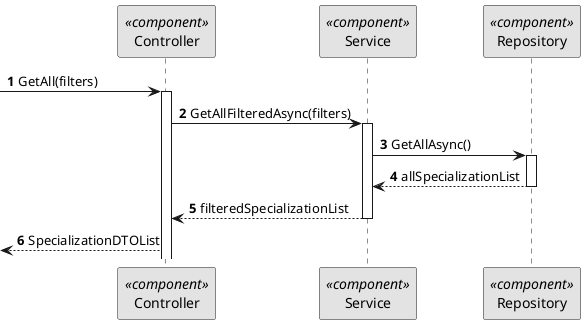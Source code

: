 @startuml
skinparam monochrome true
skinparam packageStyle rectangle
skinparam shadowing false

autonumber

participant "Controller" as CTRL <<component>>
participant "Service" as SERV <<component>>
participant "Repository" as REPO <<component>>

-> CTRL: GetAll(filters)
activate CTRL
CTRL -> SERV: GetAllFilteredAsync(filters)
activate SERV
SERV -> REPO: GetAllAsync()
activate REPO
REPO --> SERV: allSpecializationList
deactivate REPO
SERV --> CTRL: filteredSpecializationList
deactivate SERV
<-- CTRL : SpecializationDTOList



@enduml
